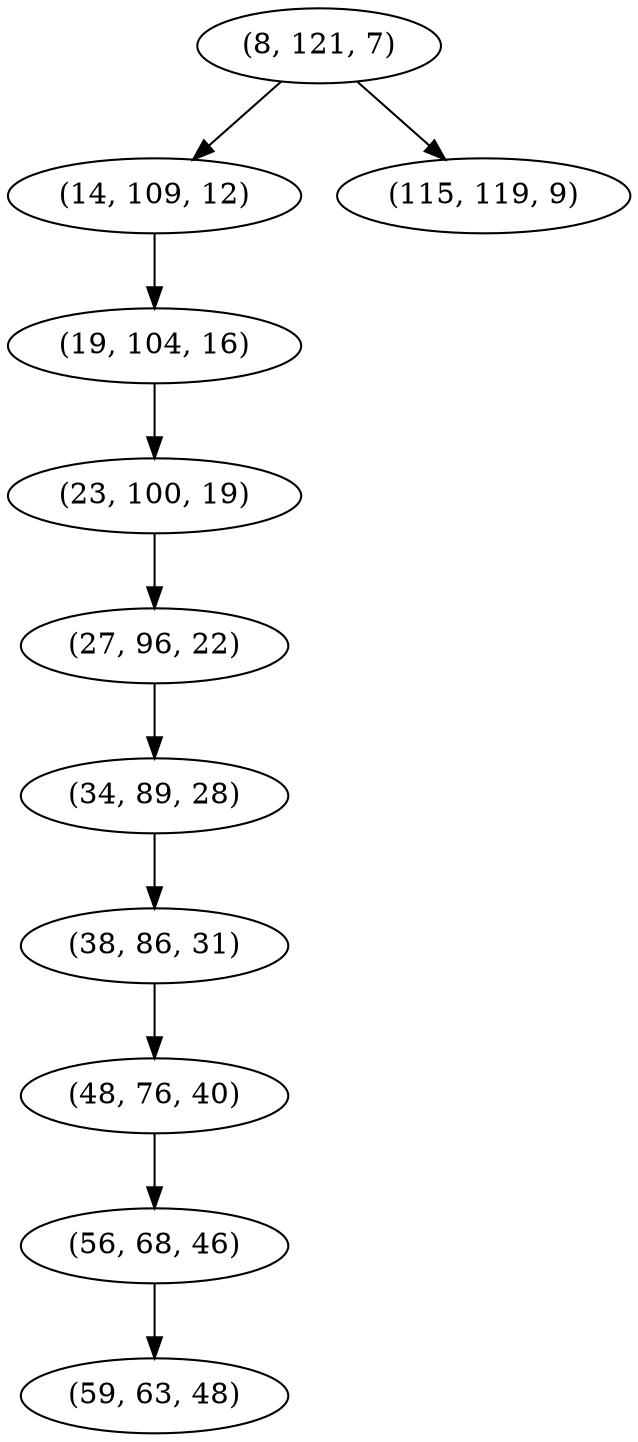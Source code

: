 digraph tree {
    "(8, 121, 7)";
    "(14, 109, 12)";
    "(19, 104, 16)";
    "(23, 100, 19)";
    "(27, 96, 22)";
    "(34, 89, 28)";
    "(38, 86, 31)";
    "(48, 76, 40)";
    "(56, 68, 46)";
    "(59, 63, 48)";
    "(115, 119, 9)";
    "(8, 121, 7)" -> "(14, 109, 12)";
    "(8, 121, 7)" -> "(115, 119, 9)";
    "(14, 109, 12)" -> "(19, 104, 16)";
    "(19, 104, 16)" -> "(23, 100, 19)";
    "(23, 100, 19)" -> "(27, 96, 22)";
    "(27, 96, 22)" -> "(34, 89, 28)";
    "(34, 89, 28)" -> "(38, 86, 31)";
    "(38, 86, 31)" -> "(48, 76, 40)";
    "(48, 76, 40)" -> "(56, 68, 46)";
    "(56, 68, 46)" -> "(59, 63, 48)";
}
